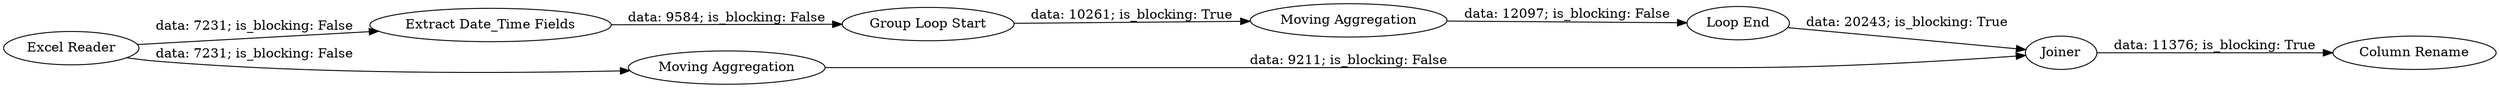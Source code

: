 digraph {
	"6096171673294201766_2" [label="Extract Date_Time Fields"]
	"6096171673294201766_7" [label=Joiner]
	"6096171673294201766_8" [label="Column Rename"]
	"6096171673294201766_6" [label="Loop End"]
	"6096171673294201766_4" [label="Group Loop Start"]
	"6096171673294201766_1" [label="Excel Reader"]
	"6096171673294201766_5" [label="Moving Aggregation"]
	"6096171673294201766_3" [label="Moving Aggregation"]
	"6096171673294201766_3" -> "6096171673294201766_7" [label="data: 9211; is_blocking: False"]
	"6096171673294201766_5" -> "6096171673294201766_6" [label="data: 12097; is_blocking: False"]
	"6096171673294201766_6" -> "6096171673294201766_7" [label="data: 20243; is_blocking: True"]
	"6096171673294201766_1" -> "6096171673294201766_3" [label="data: 7231; is_blocking: False"]
	"6096171673294201766_7" -> "6096171673294201766_8" [label="data: 11376; is_blocking: True"]
	"6096171673294201766_4" -> "6096171673294201766_5" [label="data: 10261; is_blocking: True"]
	"6096171673294201766_2" -> "6096171673294201766_4" [label="data: 9584; is_blocking: False"]
	"6096171673294201766_1" -> "6096171673294201766_2" [label="data: 7231; is_blocking: False"]
	rankdir=LR
}
